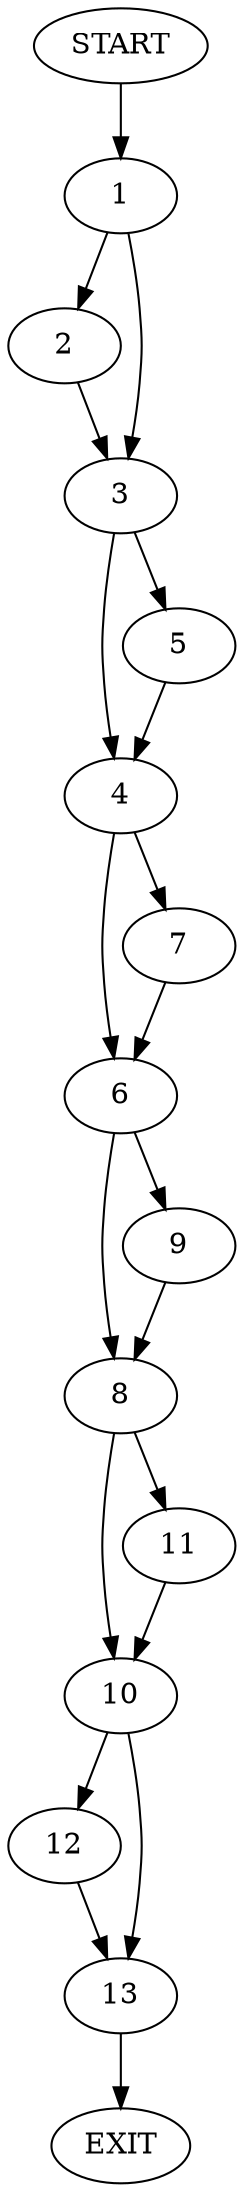 digraph {
0 [label="START"]
14 [label="EXIT"]
0 -> 1
1 -> 2
1 -> 3
2 -> 3
3 -> 4
3 -> 5
5 -> 4
4 -> 6
4 -> 7
7 -> 6
6 -> 8
6 -> 9
9 -> 8
8 -> 10
8 -> 11
11 -> 10
10 -> 12
10 -> 13
13 -> 14
12 -> 13
}
